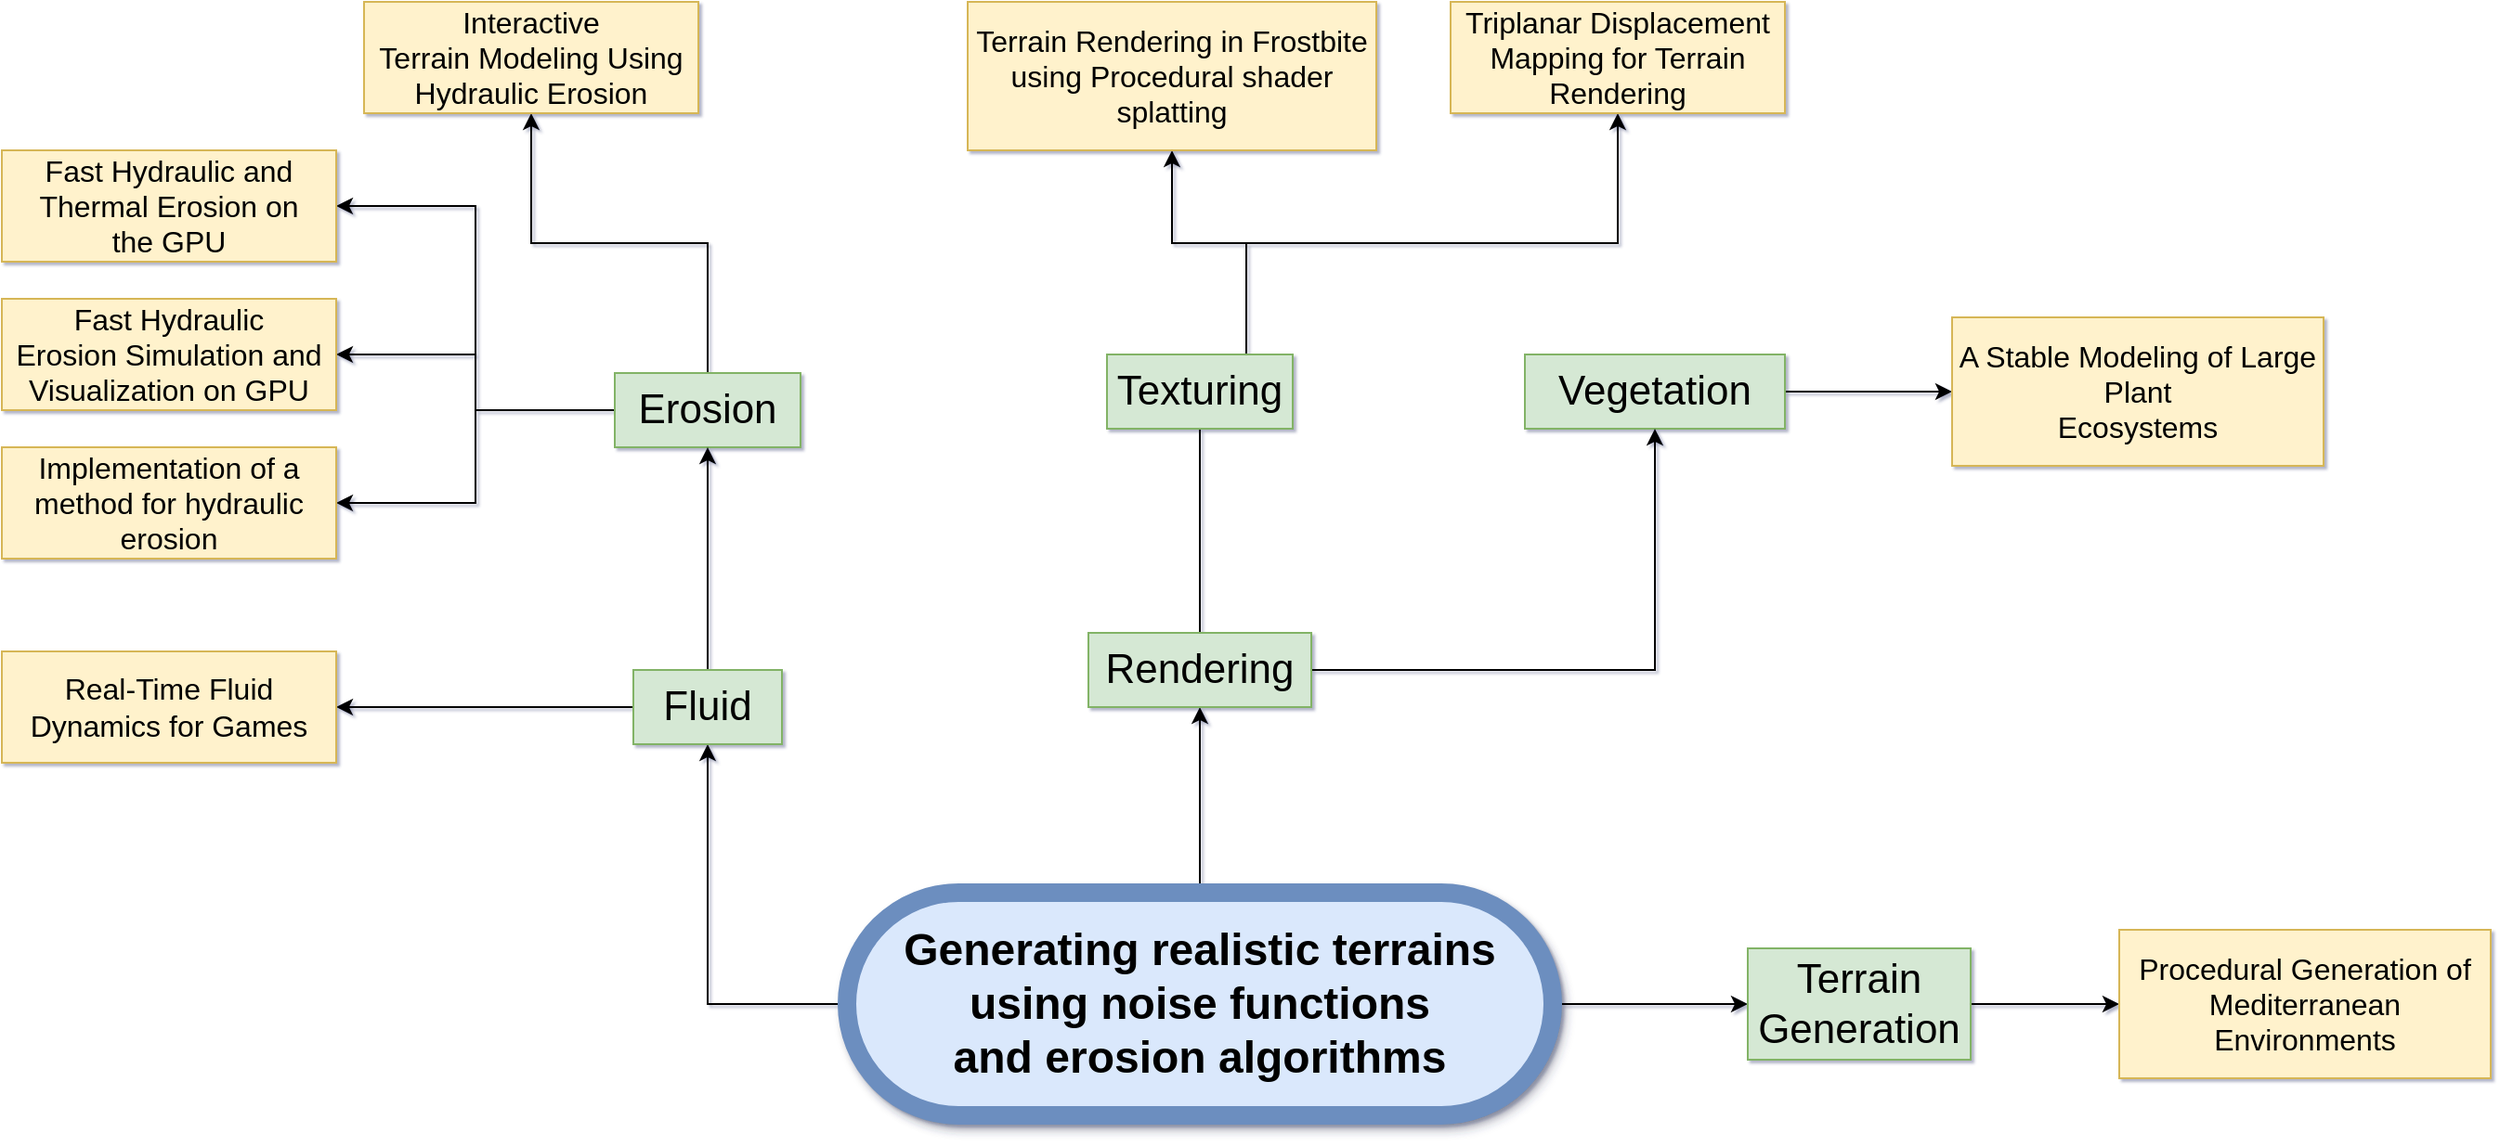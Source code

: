<mxfile version="21.3.4" type="device">
  <diagram name="Page-1" id="2QFJvKhBL3ynvN7DOMBo">
    <mxGraphModel dx="2049" dy="1066" grid="1" gridSize="10" guides="1" tooltips="1" connect="1" arrows="1" fold="1" page="1" pageScale="1" pageWidth="850" pageHeight="1100" math="0" shadow="1">
      <root>
        <mxCell id="0" />
        <mxCell id="1" parent="0" />
        <mxCell id="r-1iJy8fbPnaVpHln99F-12" style="edgeStyle=orthogonalEdgeStyle;rounded=0;orthogonalLoop=1;jettySize=auto;html=1;" edge="1" parent="1" source="r-1iJy8fbPnaVpHln99F-1" target="r-1iJy8fbPnaVpHln99F-6">
          <mxGeometry relative="1" as="geometry" />
        </mxCell>
        <mxCell id="r-1iJy8fbPnaVpHln99F-14" style="edgeStyle=orthogonalEdgeStyle;rounded=0;orthogonalLoop=1;jettySize=auto;html=1;" edge="1" parent="1" source="r-1iJy8fbPnaVpHln99F-1" target="r-1iJy8fbPnaVpHln99F-7">
          <mxGeometry relative="1" as="geometry" />
        </mxCell>
        <mxCell id="r-1iJy8fbPnaVpHln99F-17" style="edgeStyle=orthogonalEdgeStyle;rounded=0;orthogonalLoop=1;jettySize=auto;html=1;" edge="1" parent="1" source="r-1iJy8fbPnaVpHln99F-1" target="r-1iJy8fbPnaVpHln99F-8">
          <mxGeometry relative="1" as="geometry" />
        </mxCell>
        <mxCell id="r-1iJy8fbPnaVpHln99F-1" value="&lt;div&gt;&lt;font style=&quot;font-size: 24px;&quot;&gt;&lt;b&gt;Generating realistic terrains &lt;br&gt;&lt;/b&gt;&lt;/font&gt;&lt;/div&gt;&lt;div&gt;&lt;font style=&quot;font-size: 24px;&quot;&gt;&lt;b&gt;using noise functions &lt;br&gt;&lt;/b&gt;&lt;/font&gt;&lt;/div&gt;&lt;div&gt;&lt;font style=&quot;font-size: 24px;&quot;&gt;&lt;b&gt;and erosion algorithms&lt;/b&gt;&lt;/font&gt;&lt;/div&gt;" style="rounded=1;whiteSpace=wrap;html=1;arcSize=50;fillColor=#dae8fc;strokeColor=#6c8ebf;strokeWidth=10;glass=0;shadow=1;" vertex="1" parent="1">
          <mxGeometry x="605" y="710" width="380" height="120" as="geometry" />
        </mxCell>
        <mxCell id="r-1iJy8fbPnaVpHln99F-29" style="edgeStyle=orthogonalEdgeStyle;rounded=0;orthogonalLoop=1;jettySize=auto;html=1;" edge="1" parent="1" source="r-1iJy8fbPnaVpHln99F-2" target="r-1iJy8fbPnaVpHln99F-28">
          <mxGeometry relative="1" as="geometry" />
        </mxCell>
        <mxCell id="r-1iJy8fbPnaVpHln99F-33" style="edgeStyle=orthogonalEdgeStyle;rounded=0;orthogonalLoop=1;jettySize=auto;html=1;entryX=1;entryY=0.5;entryDx=0;entryDy=0;" edge="1" parent="1" source="r-1iJy8fbPnaVpHln99F-2" target="r-1iJy8fbPnaVpHln99F-30">
          <mxGeometry relative="1" as="geometry" />
        </mxCell>
        <mxCell id="r-1iJy8fbPnaVpHln99F-35" style="edgeStyle=orthogonalEdgeStyle;rounded=0;orthogonalLoop=1;jettySize=auto;html=1;" edge="1" parent="1" source="r-1iJy8fbPnaVpHln99F-2" target="r-1iJy8fbPnaVpHln99F-34">
          <mxGeometry relative="1" as="geometry" />
        </mxCell>
        <mxCell id="r-1iJy8fbPnaVpHln99F-37" style="edgeStyle=orthogonalEdgeStyle;rounded=0;orthogonalLoop=1;jettySize=auto;html=1;" edge="1" parent="1" source="r-1iJy8fbPnaVpHln99F-2" target="r-1iJy8fbPnaVpHln99F-36">
          <mxGeometry relative="1" as="geometry" />
        </mxCell>
        <mxCell id="r-1iJy8fbPnaVpHln99F-2" value="&lt;font style=&quot;font-size: 22px;&quot;&gt;Erosion&lt;/font&gt;" style="rounded=0;whiteSpace=wrap;html=1;fillColor=#d5e8d4;strokeColor=#82b366;" vertex="1" parent="1">
          <mxGeometry x="480" y="430" width="100" height="40" as="geometry" />
        </mxCell>
        <mxCell id="r-1iJy8fbPnaVpHln99F-21" style="edgeStyle=orthogonalEdgeStyle;rounded=0;orthogonalLoop=1;jettySize=auto;html=1;" edge="1" parent="1" source="r-1iJy8fbPnaVpHln99F-3" target="r-1iJy8fbPnaVpHln99F-20">
          <mxGeometry relative="1" as="geometry" />
        </mxCell>
        <mxCell id="r-1iJy8fbPnaVpHln99F-3" value="&lt;font style=&quot;font-size: 22px;&quot;&gt;Vegetation&lt;/font&gt;" style="rounded=0;whiteSpace=wrap;html=1;fillColor=#d5e8d4;strokeColor=#82b366;" vertex="1" parent="1">
          <mxGeometry x="970" y="420" width="140" height="40" as="geometry" />
        </mxCell>
        <mxCell id="r-1iJy8fbPnaVpHln99F-13" style="edgeStyle=orthogonalEdgeStyle;rounded=0;orthogonalLoop=1;jettySize=auto;html=1;" edge="1" parent="1" source="r-1iJy8fbPnaVpHln99F-6" target="r-1iJy8fbPnaVpHln99F-2">
          <mxGeometry relative="1" as="geometry" />
        </mxCell>
        <mxCell id="r-1iJy8fbPnaVpHln99F-24" style="edgeStyle=orthogonalEdgeStyle;rounded=0;orthogonalLoop=1;jettySize=auto;html=1;entryX=1;entryY=0.5;entryDx=0;entryDy=0;" edge="1" parent="1" source="r-1iJy8fbPnaVpHln99F-6" target="r-1iJy8fbPnaVpHln99F-22">
          <mxGeometry relative="1" as="geometry" />
        </mxCell>
        <mxCell id="r-1iJy8fbPnaVpHln99F-6" value="&lt;font style=&quot;font-size: 22px;&quot;&gt;Fluid&lt;/font&gt;" style="rounded=0;whiteSpace=wrap;html=1;fillColor=#d5e8d4;strokeColor=#82b366;" vertex="1" parent="1">
          <mxGeometry x="490" y="590" width="80" height="40" as="geometry" />
        </mxCell>
        <mxCell id="r-1iJy8fbPnaVpHln99F-15" style="edgeStyle=orthogonalEdgeStyle;rounded=0;orthogonalLoop=1;jettySize=auto;html=1;entryX=0.53;entryY=0.85;entryDx=0;entryDy=0;entryPerimeter=0;" edge="1" parent="1" source="r-1iJy8fbPnaVpHln99F-7" target="r-1iJy8fbPnaVpHln99F-10">
          <mxGeometry relative="1" as="geometry">
            <Array as="points">
              <mxPoint x="795" y="454" />
            </Array>
          </mxGeometry>
        </mxCell>
        <mxCell id="r-1iJy8fbPnaVpHln99F-16" style="edgeStyle=orthogonalEdgeStyle;rounded=0;orthogonalLoop=1;jettySize=auto;html=1;" edge="1" parent="1" source="r-1iJy8fbPnaVpHln99F-7" target="r-1iJy8fbPnaVpHln99F-3">
          <mxGeometry relative="1" as="geometry" />
        </mxCell>
        <mxCell id="r-1iJy8fbPnaVpHln99F-7" value="&lt;font style=&quot;font-size: 22px;&quot;&gt;Rendering&lt;/font&gt;" style="rounded=0;whiteSpace=wrap;html=1;fillColor=#d5e8d4;strokeColor=#82b366;" vertex="1" parent="1">
          <mxGeometry x="735" y="570" width="120" height="40" as="geometry" />
        </mxCell>
        <mxCell id="r-1iJy8fbPnaVpHln99F-40" style="edgeStyle=orthogonalEdgeStyle;rounded=0;orthogonalLoop=1;jettySize=auto;html=1;" edge="1" parent="1" source="r-1iJy8fbPnaVpHln99F-8" target="r-1iJy8fbPnaVpHln99F-38">
          <mxGeometry relative="1" as="geometry" />
        </mxCell>
        <mxCell id="r-1iJy8fbPnaVpHln99F-8" value="&lt;font style=&quot;font-size: 22px;&quot;&gt;Terrain Generation&lt;/font&gt;" style="rounded=0;whiteSpace=wrap;html=1;fillColor=#d5e8d4;strokeColor=#82b366;" vertex="1" parent="1">
          <mxGeometry x="1090" y="740" width="120" height="60" as="geometry" />
        </mxCell>
        <mxCell id="r-1iJy8fbPnaVpHln99F-27" style="edgeStyle=orthogonalEdgeStyle;rounded=0;orthogonalLoop=1;jettySize=auto;html=1;" edge="1" parent="1" source="r-1iJy8fbPnaVpHln99F-10" target="r-1iJy8fbPnaVpHln99F-25">
          <mxGeometry relative="1" as="geometry">
            <Array as="points">
              <mxPoint x="820" y="360" />
              <mxPoint x="780" y="360" />
            </Array>
          </mxGeometry>
        </mxCell>
        <mxCell id="r-1iJy8fbPnaVpHln99F-43" style="edgeStyle=orthogonalEdgeStyle;rounded=0;orthogonalLoop=1;jettySize=auto;html=1;" edge="1" parent="1" source="r-1iJy8fbPnaVpHln99F-10" target="r-1iJy8fbPnaVpHln99F-41">
          <mxGeometry relative="1" as="geometry">
            <mxPoint x="940" y="320" as="targetPoint" />
            <Array as="points">
              <mxPoint x="820" y="360" />
              <mxPoint x="1020" y="360" />
            </Array>
          </mxGeometry>
        </mxCell>
        <mxCell id="r-1iJy8fbPnaVpHln99F-10" value="&lt;font style=&quot;font-size: 22px;&quot;&gt;Texturing&lt;/font&gt;" style="rounded=0;whiteSpace=wrap;html=1;fillColor=#d5e8d4;strokeColor=#82b366;" vertex="1" parent="1">
          <mxGeometry x="745" y="420" width="100" height="40" as="geometry" />
        </mxCell>
        <mxCell id="r-1iJy8fbPnaVpHln99F-20" value="&lt;font style=&quot;font-size: 16px;&quot;&gt;A &lt;span dir=&quot;ltr&quot; role=&quot;presentation&quot; style=&quot;left: 327.495px; top: 854.709px; font-family: sans-serif; transform: scaleX(0.882);&quot;&gt;Stable&lt;/span&gt;&lt;span dir=&quot;ltr&quot; role=&quot;presentation&quot; style=&quot;left: 379.384px; top: 854.709px; font-family: sans-serif;&quot;&gt; &lt;/span&gt;&lt;span dir=&quot;ltr&quot; role=&quot;presentation&quot; style=&quot;left: 393.622px; top: 854.709px; font-family: sans-serif; transform: scaleX(0.959);&quot;&gt;Modeling&lt;/span&gt;&lt;span dir=&quot;ltr&quot; role=&quot;presentation&quot; style=&quot;left: 474.34px; top: 854.709px; font-family: sans-serif;&quot;&gt; &lt;/span&gt;&lt;span dir=&quot;ltr&quot; role=&quot;presentation&quot; style=&quot;left: 488.578px; top: 854.709px; font-family: sans-serif; transform: scaleX(0.999);&quot;&gt;of&lt;/span&gt;&lt;span dir=&quot;ltr&quot; role=&quot;presentation&quot; style=&quot;left: 505.867px; top: 854.709px; font-family: sans-serif;&quot;&gt; &lt;/span&gt;&lt;span dir=&quot;ltr&quot; role=&quot;presentation&quot; style=&quot;left: 520.105px; top: 854.709px; font-family: sans-serif; transform: scaleX(0.905);&quot;&gt;Large&lt;/span&gt;&lt;span dir=&quot;ltr&quot; role=&quot;presentation&quot; style=&quot;left: 568.134px; top: 854.709px; font-family: sans-serif;&quot;&gt; &lt;/span&gt;&lt;span dir=&quot;ltr&quot; role=&quot;presentation&quot; style=&quot;left: 582.372px; top: 854.709px; font-family: sans-serif; transform: scaleX(0.902);&quot;&gt;Plant&lt;/span&gt;&lt;br role=&quot;presentation&quot;&gt;&lt;span dir=&quot;ltr&quot; role=&quot;presentation&quot; style=&quot;left: 190.779px; top: 879.615px; font-family: sans-serif; transform: scaleX(0.917);&quot;&gt;Ecosystems&lt;/span&gt;&lt;/font&gt;" style="text;html=1;align=center;verticalAlign=middle;whiteSpace=wrap;rounded=0;fontSize=16;fillColor=#fff2cc;strokeColor=#d6b656;" vertex="1" parent="1">
          <mxGeometry x="1200" y="400" width="200" height="80" as="geometry" />
        </mxCell>
        <mxCell id="r-1iJy8fbPnaVpHln99F-22" value="Real-Time Fluid Dynamics for Games" style="text;html=1;align=center;verticalAlign=middle;whiteSpace=wrap;rounded=0;fontSize=16;fillColor=#fff2cc;strokeColor=#d6b656;" vertex="1" parent="1">
          <mxGeometry x="150" y="580" width="180" height="60" as="geometry" />
        </mxCell>
        <mxCell id="r-1iJy8fbPnaVpHln99F-25" value="&lt;font style=&quot;font-size: 16px;&quot;&gt;Terrain Rendering in Frostbite us&lt;span dir=&quot;ltr&quot; role=&quot;presentation&quot; style=&quot;left: 190.779px; top: 979.24px; font-family: sans-serif; transform: scaleX(0.986);&quot;&gt;ing Procedural shader splatting&lt;/span&gt;&lt;/font&gt;" style="text;html=1;align=center;verticalAlign=middle;whiteSpace=wrap;rounded=0;fontSize=16;fillColor=#fff2cc;strokeColor=#d6b656;" vertex="1" parent="1">
          <mxGeometry x="670" y="230" width="220" height="80" as="geometry" />
        </mxCell>
        <mxCell id="r-1iJy8fbPnaVpHln99F-28" value="&lt;font style=&quot;font-size: 16px;&quot;&gt;Interactive&lt;br role=&quot;presentation&quot;&gt;&lt;span dir=&quot;ltr&quot; role=&quot;presentation&quot; style=&quot;left: 190.779px; top: 1053.96px; font-family: sans-serif; transform: scaleX(1.029);&quot;&gt;Terrain Modeling Using Hydraulic Erosion&lt;/span&gt;&lt;/font&gt;" style="text;html=1;align=center;verticalAlign=middle;whiteSpace=wrap;rounded=0;fontSize=16;fillColor=#fff2cc;strokeColor=#d6b656;" vertex="1" parent="1">
          <mxGeometry x="345" y="230" width="180" height="60" as="geometry" />
        </mxCell>
        <mxCell id="r-1iJy8fbPnaVpHln99F-30" value="&lt;font style=&quot;font-size: 16px;&quot;&gt;Fast Hydraulic and Thermal Erosion on&lt;br role=&quot;presentation&quot;&gt;&lt;span dir=&quot;ltr&quot; role=&quot;presentation&quot; style=&quot;left: 190.779px; top: 1153.59px; font-family: sans-serif; transform: scaleX(1.061);&quot;&gt;the GPU&lt;/span&gt;&lt;/font&gt;" style="text;html=1;align=center;verticalAlign=middle;whiteSpace=wrap;rounded=0;fontSize=16;fillColor=#fff2cc;strokeColor=#d6b656;" vertex="1" parent="1">
          <mxGeometry x="150" y="310" width="180" height="60" as="geometry" />
        </mxCell>
        <mxCell id="r-1iJy8fbPnaVpHln99F-34" value="F&lt;font style=&quot;font-size: 16px;&quot;&gt;ast Hydraulic&lt;br role=&quot;presentation&quot;&gt;&lt;span dir=&quot;ltr&quot; role=&quot;presentation&quot; style=&quot;left: 190.779px; top: 1228.31px; font-family: sans-serif; transform: scaleX(0.918);&quot;&gt;Erosion&lt;/span&gt;&lt;span dir=&quot;ltr&quot; role=&quot;presentation&quot; style=&quot;left: 255.349px; top: 1228.31px; font-family: sans-serif;&quot;&gt; &lt;/span&gt;&lt;span dir=&quot;ltr&quot; role=&quot;presentation&quot; style=&quot;left: 267.844px; top: 1228.31px; font-family: sans-serif; transform: scaleX(0.941);&quot;&gt;Simulation&lt;/span&gt;&lt;span dir=&quot;ltr&quot; role=&quot;presentation&quot; style=&quot;left: 358.96px; top: 1228.31px; font-family: sans-serif;&quot;&gt; &lt;/span&gt;&lt;span dir=&quot;ltr&quot; role=&quot;presentation&quot; style=&quot;left: 371.455px; top: 1228.31px; font-family: sans-serif; transform: scaleX(0.866);&quot;&gt;and&lt;/span&gt;&lt;span dir=&quot;ltr&quot; role=&quot;presentation&quot; style=&quot;left: 401.426px; top: 1228.31px; font-family: sans-serif;&quot;&gt; &lt;/span&gt;&lt;span dir=&quot;ltr&quot; role=&quot;presentation&quot; style=&quot;left: 413.941px; top: 1228.31px; font-family: sans-serif; transform: scaleX(0.942);&quot;&gt;Visualization&lt;/span&gt;&lt;span dir=&quot;ltr&quot; role=&quot;presentation&quot; style=&quot;left: 523.385px; top: 1228.31px; font-family: sans-serif;&quot;&gt; &lt;/span&gt;&lt;span dir=&quot;ltr&quot; role=&quot;presentation&quot; style=&quot;left: 535.879px; top: 1228.31px; font-family: sans-serif; transform: scaleX(0.9);&quot;&gt;on&lt;/span&gt;&lt;span dir=&quot;ltr&quot; role=&quot;presentation&quot; style=&quot;left: 556.635px; top: 1228.31px; font-family: sans-serif;&quot;&gt; &lt;/span&gt;&lt;span dir=&quot;ltr&quot; role=&quot;presentation&quot; style=&quot;left: 569.13px; top: 1228.31px; font-family: sans-serif; transform: scaleX(0.97);&quot;&gt;GPU&lt;/span&gt;&lt;/font&gt;" style="text;html=1;align=center;verticalAlign=middle;whiteSpace=wrap;rounded=0;fontSize=16;fillColor=#fff2cc;strokeColor=#d6b656;" vertex="1" parent="1">
          <mxGeometry x="150" y="390" width="180" height="60" as="geometry" />
        </mxCell>
        <mxCell id="r-1iJy8fbPnaVpHln99F-36" value="&lt;font style=&quot;font-size: 16px;&quot;&gt;Implementation of a method for hy&lt;span dir=&quot;ltr&quot; role=&quot;presentation&quot; style=&quot;left: 190.779px; top: 1327.93px; font-family: sans-serif; transform: scaleX(0.944);&quot;&gt;draulic erosion&lt;/span&gt;&lt;/font&gt;" style="text;html=1;align=center;verticalAlign=middle;whiteSpace=wrap;rounded=0;fontSize=16;fillColor=#fff2cc;strokeColor=#d6b656;" vertex="1" parent="1">
          <mxGeometry x="150" y="470" width="180" height="60" as="geometry" />
        </mxCell>
        <mxCell id="r-1iJy8fbPnaVpHln99F-38" value="&lt;font style=&quot;font-size: 16px;&quot;&gt;Procedural Gener&lt;span dir=&quot;ltr&quot; role=&quot;presentation&quot; style=&quot;left: 190.779px; top: 1402.65px; font-family: sans-serif; transform: scaleX(0.962);&quot;&gt;ation of Mediterranean Environments&lt;/span&gt;&lt;/font&gt;" style="text;html=1;align=center;verticalAlign=middle;whiteSpace=wrap;rounded=0;fontSize=16;fillColor=#fff2cc;strokeColor=#d6b656;" vertex="1" parent="1">
          <mxGeometry x="1290" y="730" width="200" height="80" as="geometry" />
        </mxCell>
        <mxCell id="r-1iJy8fbPnaVpHln99F-41" value="&lt;font style=&quot;font-size: 16px;&quot;&gt;Triplanar&lt;span dir=&quot;ltr&quot; role=&quot;presentation&quot; style=&quot;left: 738.725px; top: 132.417px; font-family: sans-serif; transform: scaleX(0.958);&quot;&gt; Displacement Mapping for Terrain Rendering&lt;/span&gt;&lt;/font&gt;" style="text;html=1;align=center;verticalAlign=middle;whiteSpace=wrap;rounded=0;fontSize=16;fillColor=#fff2cc;strokeColor=#d6b656;" vertex="1" parent="1">
          <mxGeometry x="930" y="230" width="180" height="60" as="geometry" />
        </mxCell>
      </root>
    </mxGraphModel>
  </diagram>
</mxfile>
